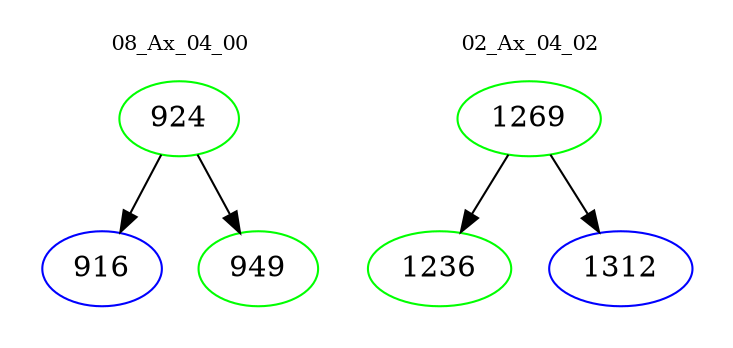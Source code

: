 digraph{
subgraph cluster_0 {
color = white
label = "08_Ax_04_00";
fontsize=10;
T0_924 [label="924", color="green"]
T0_924 -> T0_916 [color="black"]
T0_916 [label="916", color="blue"]
T0_924 -> T0_949 [color="black"]
T0_949 [label="949", color="green"]
}
subgraph cluster_1 {
color = white
label = "02_Ax_04_02";
fontsize=10;
T1_1269 [label="1269", color="green"]
T1_1269 -> T1_1236 [color="black"]
T1_1236 [label="1236", color="green"]
T1_1269 -> T1_1312 [color="black"]
T1_1312 [label="1312", color="blue"]
}
}
